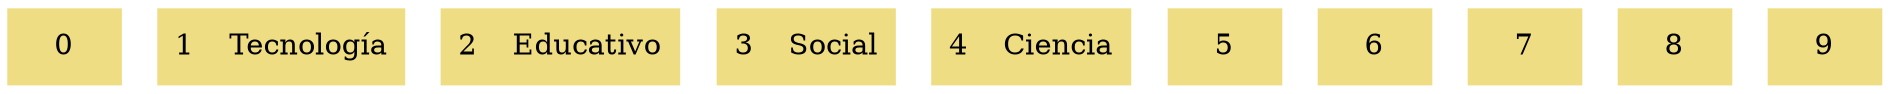 digraph HashTable {
node [shape=record, style=filled, color=lightgoldenrod];
n0 [label="0"];
n1 [label="1|Tecnología"];
n2 [label="2|Educativo"];
n3 [label="3|Social"];
n4 [label="4|Ciencia"];
n5 [label="5"];
n6 [label="6"];
n7 [label="7"];
n8 [label="8"];
n9 [label="9"];
}
